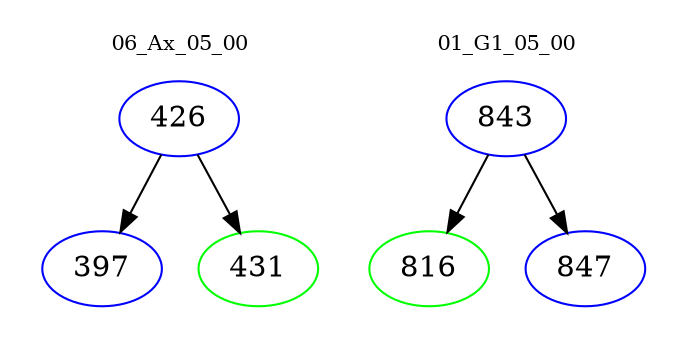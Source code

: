 digraph{
subgraph cluster_0 {
color = white
label = "06_Ax_05_00";
fontsize=10;
T0_426 [label="426", color="blue"]
T0_426 -> T0_397 [color="black"]
T0_397 [label="397", color="blue"]
T0_426 -> T0_431 [color="black"]
T0_431 [label="431", color="green"]
}
subgraph cluster_1 {
color = white
label = "01_G1_05_00";
fontsize=10;
T1_843 [label="843", color="blue"]
T1_843 -> T1_816 [color="black"]
T1_816 [label="816", color="green"]
T1_843 -> T1_847 [color="black"]
T1_847 [label="847", color="blue"]
}
}
